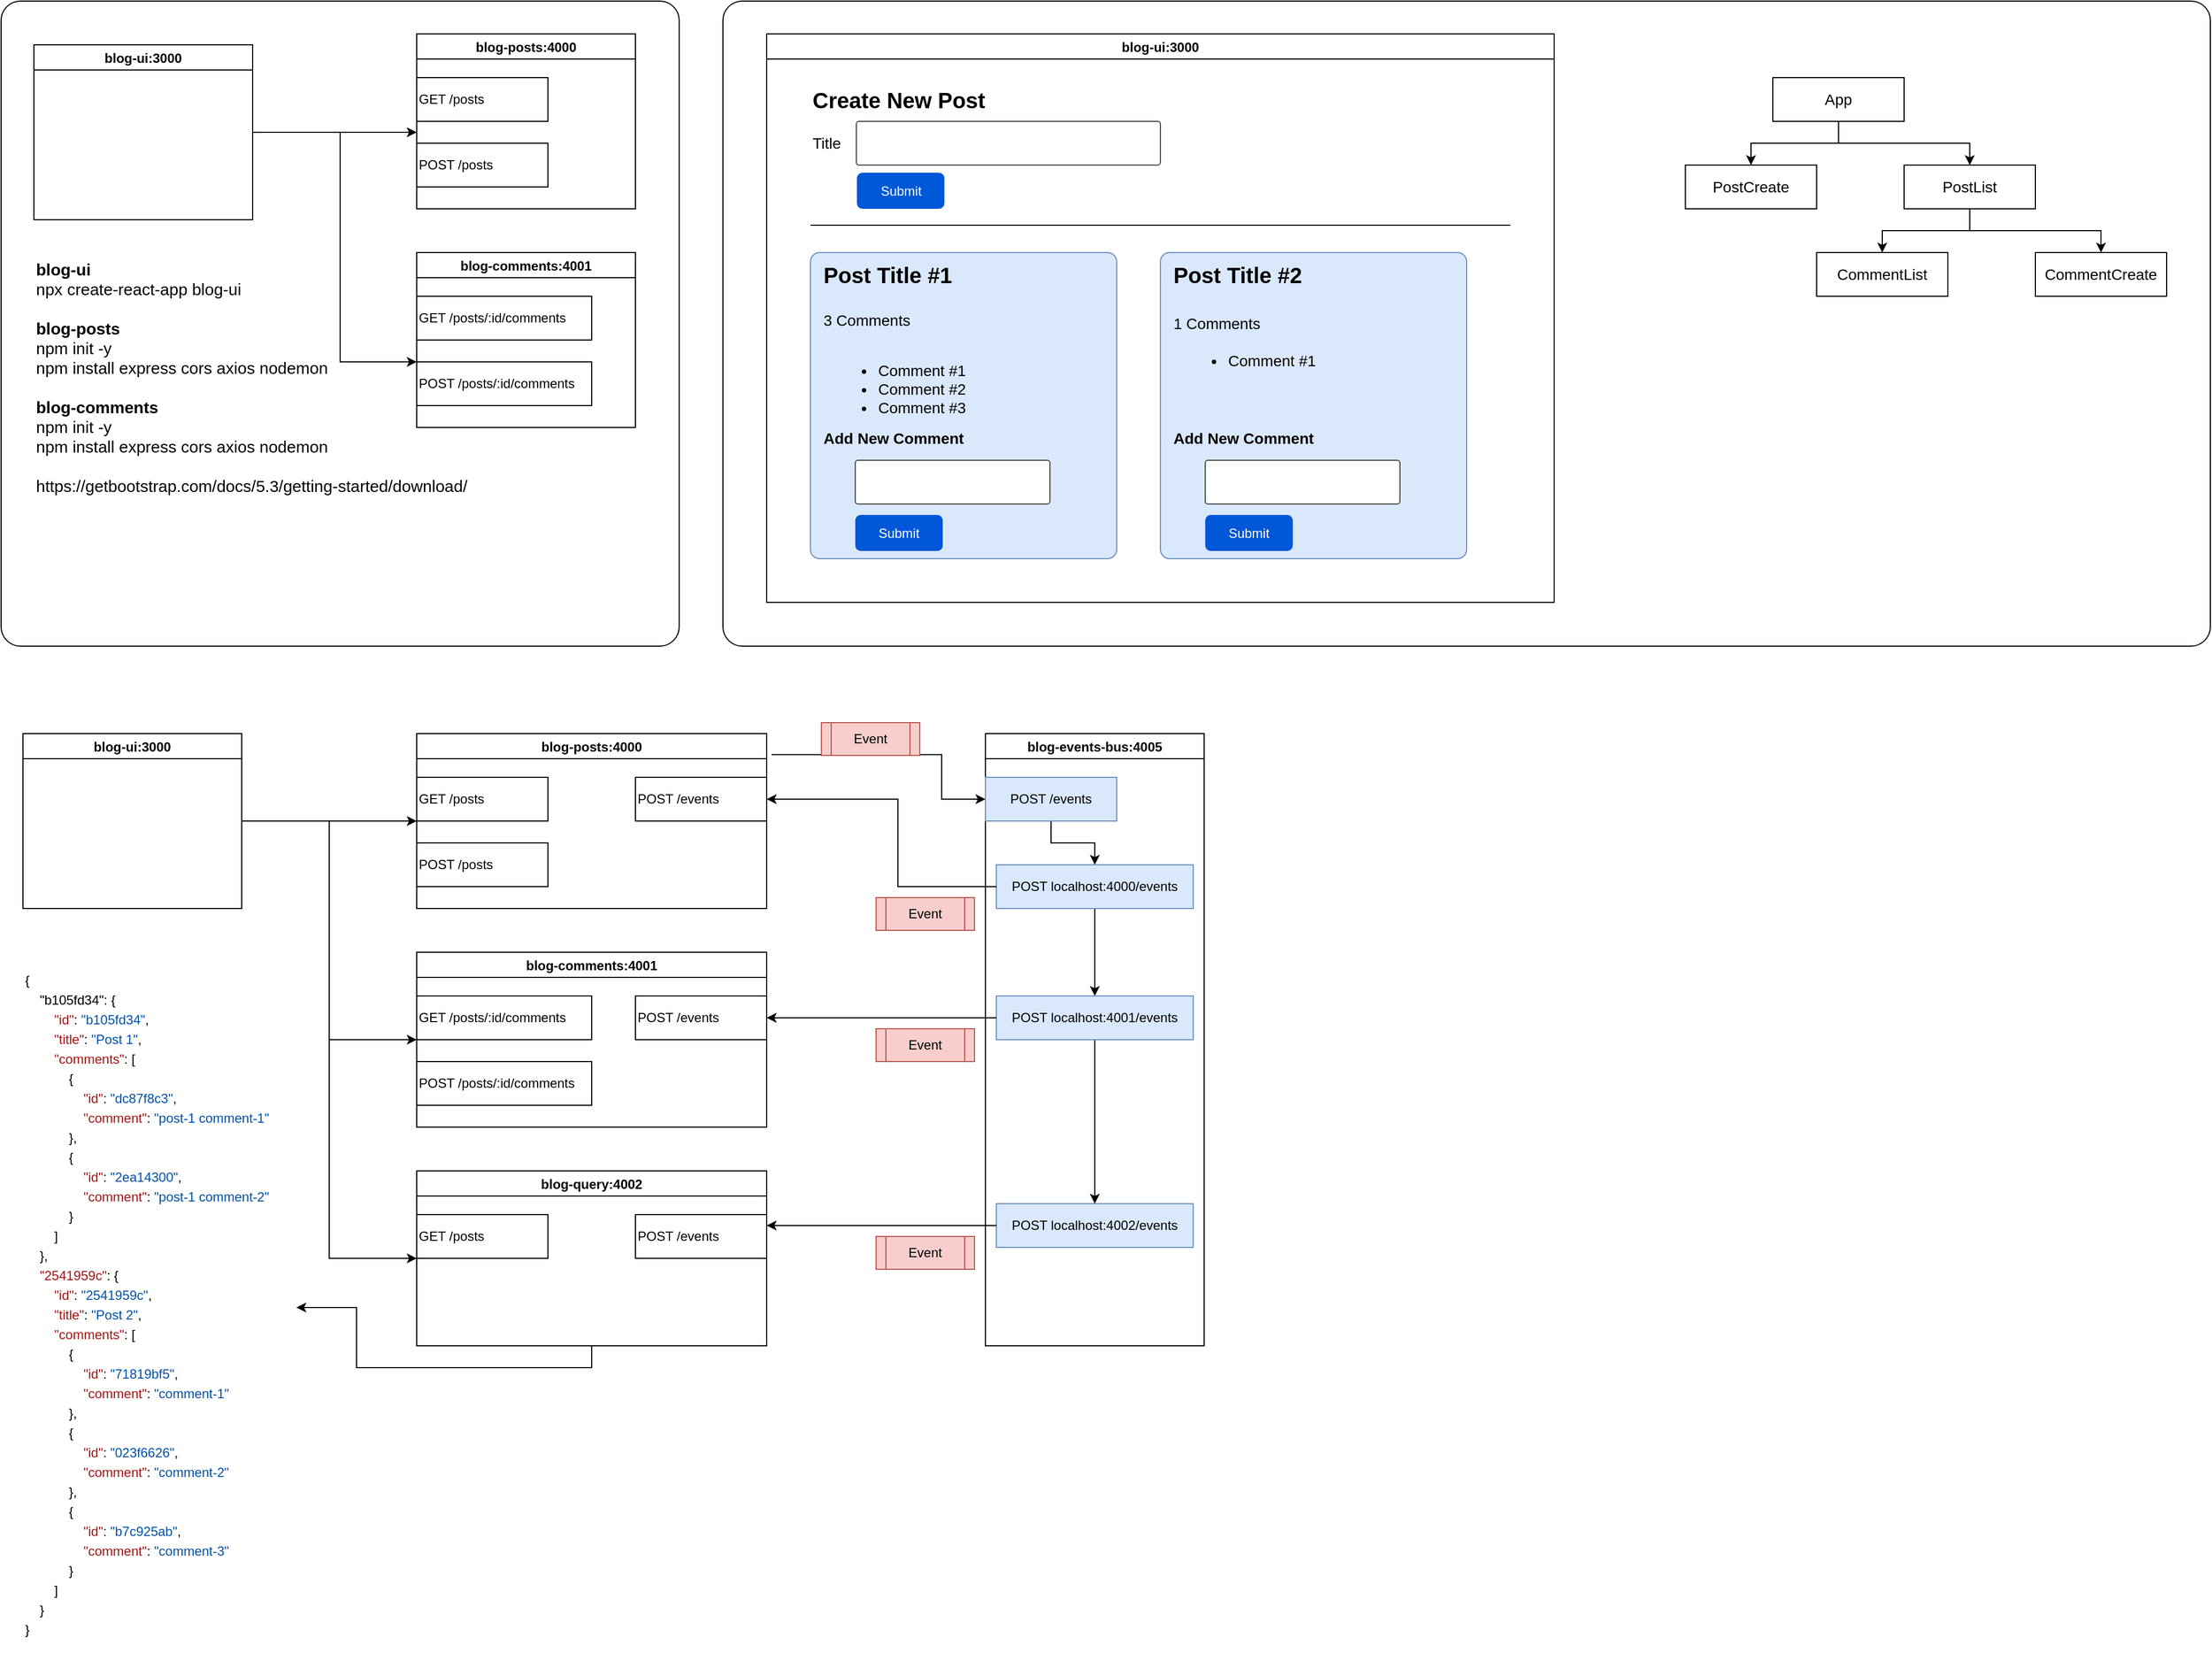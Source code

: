<mxfile version="21.0.7" type="github">
  <diagram name="Page-1" id="yOXbzh053lruvElYXrSi">
    <mxGraphModel dx="1647" dy="859" grid="1" gridSize="10" guides="1" tooltips="1" connect="1" arrows="1" fold="1" page="1" pageScale="1" pageWidth="1700" pageHeight="1100" background="none" math="0" shadow="0">
      <root>
        <mxCell id="0" />
        <mxCell id="1" parent="0" />
        <mxCell id="e9mfs8pT30DRgP21pryx-2" value="" style="rounded=1;whiteSpace=wrap;html=1;arcSize=3;gradientColor=default;fillColor=none;" vertex="1" parent="1">
          <mxGeometry x="20" y="10" width="620" height="590" as="geometry" />
        </mxCell>
        <mxCell id="tkYp2Oz7mFS3xexXwNvz-5" value="blog-posts:4000" style="swimlane;" parent="1" vertex="1">
          <mxGeometry x="400" y="40" width="200" height="160" as="geometry">
            <mxRectangle x="510" y="230" width="100" height="30" as="alternateBounds" />
          </mxGeometry>
        </mxCell>
        <mxCell id="tkYp2Oz7mFS3xexXwNvz-17" value="GET /posts" style="rounded=0;whiteSpace=wrap;html=1;align=left;" parent="tkYp2Oz7mFS3xexXwNvz-5" vertex="1">
          <mxGeometry y="40" width="120" height="40" as="geometry" />
        </mxCell>
        <mxCell id="tkYp2Oz7mFS3xexXwNvz-18" value="POST /posts" style="rounded=0;whiteSpace=wrap;html=1;align=left;" parent="tkYp2Oz7mFS3xexXwNvz-5" vertex="1">
          <mxGeometry y="100" width="120" height="40" as="geometry" />
        </mxCell>
        <mxCell id="tkYp2Oz7mFS3xexXwNvz-8" value="blog-comments:4001" style="swimlane;" parent="1" vertex="1">
          <mxGeometry x="400" y="240" width="200" height="160" as="geometry">
            <mxRectangle x="510" y="230" width="100" height="30" as="alternateBounds" />
          </mxGeometry>
        </mxCell>
        <mxCell id="e9mfs8pT30DRgP21pryx-84" style="edgeStyle=orthogonalEdgeStyle;rounded=0;orthogonalLoop=1;jettySize=auto;html=1;exitX=0.5;exitY=1;exitDx=0;exitDy=0;" edge="1" parent="1" source="tkYp2Oz7mFS3xexXwNvz-10" target="e9mfs8pT30DRgP21pryx-82">
          <mxGeometry relative="1" as="geometry" />
        </mxCell>
        <mxCell id="tkYp2Oz7mFS3xexXwNvz-10" value="blog-query:4002" style="swimlane;" parent="1" vertex="1">
          <mxGeometry x="400" y="1080" width="320" height="160" as="geometry">
            <mxRectangle x="510" y="230" width="100" height="30" as="alternateBounds" />
          </mxGeometry>
        </mxCell>
        <mxCell id="e9mfs8pT30DRgP21pryx-62" value="POST /events" style="rounded=0;whiteSpace=wrap;html=1;align=left;" vertex="1" parent="tkYp2Oz7mFS3xexXwNvz-10">
          <mxGeometry x="200" y="40" width="120" height="40" as="geometry" />
        </mxCell>
        <mxCell id="e9mfs8pT30DRgP21pryx-78" value="GET /posts" style="rounded=0;whiteSpace=wrap;html=1;align=left;" vertex="1" parent="tkYp2Oz7mFS3xexXwNvz-10">
          <mxGeometry y="40" width="120" height="40" as="geometry" />
        </mxCell>
        <mxCell id="tkYp2Oz7mFS3xexXwNvz-13" value="blog-events-bus:4005" style="swimlane;" parent="1" vertex="1">
          <mxGeometry x="920" y="680" width="200" height="560" as="geometry">
            <mxRectangle x="510" y="230" width="100" height="30" as="alternateBounds" />
          </mxGeometry>
        </mxCell>
        <mxCell id="e9mfs8pT30DRgP21pryx-75" style="edgeStyle=orthogonalEdgeStyle;rounded=0;orthogonalLoop=1;jettySize=auto;html=1;exitX=0.5;exitY=1;exitDx=0;exitDy=0;entryX=0.5;entryY=0;entryDx=0;entryDy=0;" edge="1" parent="tkYp2Oz7mFS3xexXwNvz-13" source="tkYp2Oz7mFS3xexXwNvz-15" target="e9mfs8pT30DRgP21pryx-64">
          <mxGeometry relative="1" as="geometry" />
        </mxCell>
        <mxCell id="tkYp2Oz7mFS3xexXwNvz-15" value="POST /events" style="rounded=0;whiteSpace=wrap;html=1;fillColor=#dae8fc;strokeColor=#6c8ebf;" parent="tkYp2Oz7mFS3xexXwNvz-13" vertex="1">
          <mxGeometry y="40" width="120" height="40" as="geometry" />
        </mxCell>
        <mxCell id="e9mfs8pT30DRgP21pryx-76" style="edgeStyle=orthogonalEdgeStyle;rounded=0;orthogonalLoop=1;jettySize=auto;html=1;exitX=0.5;exitY=1;exitDx=0;exitDy=0;entryX=0.5;entryY=0;entryDx=0;entryDy=0;" edge="1" parent="tkYp2Oz7mFS3xexXwNvz-13" source="e9mfs8pT30DRgP21pryx-64" target="e9mfs8pT30DRgP21pryx-65">
          <mxGeometry relative="1" as="geometry" />
        </mxCell>
        <mxCell id="e9mfs8pT30DRgP21pryx-64" value="POST localhost:4000/events" style="rounded=0;whiteSpace=wrap;html=1;fillColor=#dae8fc;strokeColor=#6c8ebf;" vertex="1" parent="tkYp2Oz7mFS3xexXwNvz-13">
          <mxGeometry x="10" y="120" width="180" height="40" as="geometry" />
        </mxCell>
        <mxCell id="e9mfs8pT30DRgP21pryx-77" style="edgeStyle=orthogonalEdgeStyle;rounded=0;orthogonalLoop=1;jettySize=auto;html=1;exitX=0.5;exitY=1;exitDx=0;exitDy=0;entryX=0.5;entryY=0;entryDx=0;entryDy=0;" edge="1" parent="tkYp2Oz7mFS3xexXwNvz-13" source="e9mfs8pT30DRgP21pryx-65" target="e9mfs8pT30DRgP21pryx-66">
          <mxGeometry relative="1" as="geometry" />
        </mxCell>
        <mxCell id="e9mfs8pT30DRgP21pryx-65" value="POST localhost:4001/events" style="rounded=0;whiteSpace=wrap;html=1;fillColor=#dae8fc;strokeColor=#6c8ebf;" vertex="1" parent="tkYp2Oz7mFS3xexXwNvz-13">
          <mxGeometry x="10" y="240" width="180" height="40" as="geometry" />
        </mxCell>
        <mxCell id="e9mfs8pT30DRgP21pryx-66" value="POST localhost:4002/events" style="rounded=0;whiteSpace=wrap;html=1;fillColor=#dae8fc;strokeColor=#6c8ebf;" vertex="1" parent="tkYp2Oz7mFS3xexXwNvz-13">
          <mxGeometry x="10" y="430" width="180" height="40" as="geometry" />
        </mxCell>
        <mxCell id="tkYp2Oz7mFS3xexXwNvz-19" value="blog-ui:3000" style="swimlane;startSize=23;" parent="1" vertex="1">
          <mxGeometry x="720" y="40" width="720" height="520" as="geometry">
            <mxRectangle x="510" y="230" width="100" height="30" as="alternateBounds" />
          </mxGeometry>
        </mxCell>
        <mxCell id="e9mfs8pT30DRgP21pryx-3" value="GET /posts/:id/comments" style="rounded=0;whiteSpace=wrap;html=1;align=left;" vertex="1" parent="1">
          <mxGeometry x="400" y="280" width="160" height="40" as="geometry" />
        </mxCell>
        <mxCell id="e9mfs8pT30DRgP21pryx-4" value="POST /posts/:id/comments" style="rounded=0;whiteSpace=wrap;html=1;align=left;" vertex="1" parent="1">
          <mxGeometry x="400" y="340" width="160" height="40" as="geometry" />
        </mxCell>
        <mxCell id="e9mfs8pT30DRgP21pryx-55" style="edgeStyle=orthogonalEdgeStyle;rounded=0;orthogonalLoop=1;jettySize=auto;html=1;exitX=1;exitY=0.5;exitDx=0;exitDy=0;" edge="1" parent="1" source="e9mfs8pT30DRgP21pryx-7">
          <mxGeometry relative="1" as="geometry">
            <mxPoint x="400" y="130" as="targetPoint" />
          </mxGeometry>
        </mxCell>
        <mxCell id="e9mfs8pT30DRgP21pryx-56" style="edgeStyle=orthogonalEdgeStyle;rounded=0;orthogonalLoop=1;jettySize=auto;html=1;" edge="1" parent="1" source="e9mfs8pT30DRgP21pryx-7">
          <mxGeometry relative="1" as="geometry">
            <mxPoint x="400" y="340" as="targetPoint" />
            <Array as="points">
              <mxPoint x="330" y="130" />
              <mxPoint x="330" y="340" />
            </Array>
          </mxGeometry>
        </mxCell>
        <mxCell id="e9mfs8pT30DRgP21pryx-7" value="blog-ui:3000" style="swimlane;startSize=23;" vertex="1" parent="1">
          <mxGeometry x="50" y="50" width="200" height="160" as="geometry">
            <mxRectangle x="510" y="230" width="100" height="30" as="alternateBounds" />
          </mxGeometry>
        </mxCell>
        <mxCell id="e9mfs8pT30DRgP21pryx-8" value="Create New Post" style="text;html=1;strokeColor=none;fillColor=none;align=left;verticalAlign=middle;whiteSpace=wrap;rounded=0;fontStyle=1;fontSize=20;" vertex="1" parent="1">
          <mxGeometry x="760" y="80" width="240" height="40" as="geometry" />
        </mxCell>
        <mxCell id="e9mfs8pT30DRgP21pryx-9" value="Title" style="text;html=1;strokeColor=none;fillColor=none;align=left;verticalAlign=middle;whiteSpace=wrap;rounded=0;fontSize=14;" vertex="1" parent="1">
          <mxGeometry x="760" y="125" width="60" height="30" as="geometry" />
        </mxCell>
        <mxCell id="e9mfs8pT30DRgP21pryx-10" value="" style="strokeWidth=1;html=1;shadow=0;dashed=0;shape=mxgraph.ios.iTextInput;strokeColor=#444444;buttonText=;fontSize=8;whiteSpace=wrap;align=left;" vertex="1" parent="1">
          <mxGeometry x="802" y="120" width="278" height="40" as="geometry" />
        </mxCell>
        <mxCell id="e9mfs8pT30DRgP21pryx-11" value="Submit" style="rounded=1;fillColor=#0057D8;align=center;strokeColor=none;html=1;whiteSpace=wrap;fontColor=#ffffff;fontSize=12;sketch=0;" vertex="1" parent="1">
          <mxGeometry x="802.5" y="167" width="80" height="33" as="geometry" />
        </mxCell>
        <mxCell id="e9mfs8pT30DRgP21pryx-14" value="" style="line;strokeWidth=1;rotatable=0;dashed=0;labelPosition=right;align=left;verticalAlign=middle;spacingTop=0;spacingLeft=6;points=[];portConstraint=eastwest;" vertex="1" parent="1">
          <mxGeometry x="760" y="210" width="640" height="10" as="geometry" />
        </mxCell>
        <mxCell id="e9mfs8pT30DRgP21pryx-27" value="" style="group" vertex="1" connectable="0" parent="1">
          <mxGeometry x="1080" y="240" width="300" height="280" as="geometry" />
        </mxCell>
        <mxCell id="e9mfs8pT30DRgP21pryx-28" value="" style="whiteSpace=wrap;html=1;aspect=fixed;labelBackgroundColor=#6666FF;noLabel=1;fillColor=#dae8fc;strokeColor=#6c8ebf;rounded=1;arcSize=3;" vertex="1" parent="e9mfs8pT30DRgP21pryx-27">
          <mxGeometry width="280" height="280" as="geometry" />
        </mxCell>
        <mxCell id="e9mfs8pT30DRgP21pryx-29" value="Post Title #2" style="text;html=1;strokeColor=none;fillColor=none;align=left;verticalAlign=middle;whiteSpace=wrap;rounded=0;fontStyle=1;fontSize=20;" vertex="1" parent="e9mfs8pT30DRgP21pryx-27">
          <mxGeometry x="10" width="210" height="40" as="geometry" />
        </mxCell>
        <mxCell id="e9mfs8pT30DRgP21pryx-30" value="1 Comments" style="text;html=1;strokeColor=none;fillColor=none;align=left;verticalAlign=middle;whiteSpace=wrap;rounded=0;fontSize=14;" vertex="1" parent="e9mfs8pT30DRgP21pryx-27">
          <mxGeometry x="10" y="50" width="90" height="30" as="geometry" />
        </mxCell>
        <mxCell id="e9mfs8pT30DRgP21pryx-31" value="&lt;ul style=&quot;font-size: 14px;&quot;&gt;&lt;li style=&quot;font-size: 14px;&quot;&gt;Comment #1&lt;br&gt;&lt;/li&gt;&lt;/ul&gt;" style="text;strokeColor=none;fillColor=none;html=1;whiteSpace=wrap;verticalAlign=top;overflow=hidden;fontSize=14;" vertex="1" parent="e9mfs8pT30DRgP21pryx-27">
          <mxGeometry x="20" y="70" width="280" height="80" as="geometry" />
        </mxCell>
        <mxCell id="e9mfs8pT30DRgP21pryx-32" value="Add New Comment" style="text;html=1;strokeColor=none;fillColor=none;align=left;verticalAlign=middle;whiteSpace=wrap;rounded=0;fontSize=14;fontStyle=1" vertex="1" parent="e9mfs8pT30DRgP21pryx-27">
          <mxGeometry x="10" y="155" width="160" height="30" as="geometry" />
        </mxCell>
        <mxCell id="e9mfs8pT30DRgP21pryx-33" value="" style="strokeWidth=1;html=1;shadow=0;dashed=0;shape=mxgraph.ios.iTextInput;strokeColor=#444444;buttonText=;fontSize=8;whiteSpace=wrap;align=left;" vertex="1" parent="e9mfs8pT30DRgP21pryx-27">
          <mxGeometry x="41" y="190" width="178" height="40" as="geometry" />
        </mxCell>
        <mxCell id="e9mfs8pT30DRgP21pryx-34" value="Submit" style="rounded=1;fillColor=#0057D8;align=center;strokeColor=none;html=1;whiteSpace=wrap;fontColor=#ffffff;fontSize=12;sketch=0;" vertex="1" parent="e9mfs8pT30DRgP21pryx-27">
          <mxGeometry x="41" y="240" width="80" height="33" as="geometry" />
        </mxCell>
        <mxCell id="e9mfs8pT30DRgP21pryx-15" value="" style="whiteSpace=wrap;html=1;aspect=fixed;labelBackgroundColor=#6666FF;noLabel=1;fillColor=#dae8fc;strokeColor=#6c8ebf;rounded=1;arcSize=3;" vertex="1" parent="1">
          <mxGeometry x="760" y="240" width="280" height="280" as="geometry" />
        </mxCell>
        <mxCell id="e9mfs8pT30DRgP21pryx-16" value="Post Title #1" style="text;html=1;strokeColor=none;fillColor=none;align=left;verticalAlign=middle;whiteSpace=wrap;rounded=0;fontStyle=1;fontSize=20;" vertex="1" parent="1">
          <mxGeometry x="770" y="240" width="210" height="40" as="geometry" />
        </mxCell>
        <mxCell id="e9mfs8pT30DRgP21pryx-17" value="3 Comments" style="text;html=1;strokeColor=none;fillColor=none;align=left;verticalAlign=middle;whiteSpace=wrap;rounded=0;fontSize=14;" vertex="1" parent="1">
          <mxGeometry x="770" y="287" width="90" height="30" as="geometry" />
        </mxCell>
        <mxCell id="e9mfs8pT30DRgP21pryx-22" value="&lt;ul style=&quot;font-size: 14px;&quot;&gt;&lt;li style=&quot;font-size: 14px;&quot;&gt;Comment #1&lt;/li&gt;&lt;li style=&quot;font-size: 14px;&quot;&gt;Comment #2&lt;/li&gt;&lt;li style=&quot;font-size: 14px;&quot;&gt;Comment #3&lt;/li&gt;&lt;/ul&gt;" style="text;strokeColor=none;fillColor=none;html=1;whiteSpace=wrap;verticalAlign=top;overflow=hidden;fontSize=14;" vertex="1" parent="1">
          <mxGeometry x="780" y="319" width="280" height="80" as="geometry" />
        </mxCell>
        <mxCell id="e9mfs8pT30DRgP21pryx-23" value="Add New Comment" style="text;html=1;strokeColor=none;fillColor=none;align=left;verticalAlign=middle;whiteSpace=wrap;rounded=0;fontSize=14;fontStyle=1" vertex="1" parent="1">
          <mxGeometry x="770" y="395" width="160" height="30" as="geometry" />
        </mxCell>
        <mxCell id="e9mfs8pT30DRgP21pryx-24" value="" style="strokeWidth=1;html=1;shadow=0;dashed=0;shape=mxgraph.ios.iTextInput;strokeColor=#444444;buttonText=;fontSize=8;whiteSpace=wrap;align=left;" vertex="1" parent="1">
          <mxGeometry x="801" y="430" width="178" height="40" as="geometry" />
        </mxCell>
        <mxCell id="e9mfs8pT30DRgP21pryx-25" value="Submit" style="rounded=1;fillColor=#0057D8;align=center;strokeColor=none;html=1;whiteSpace=wrap;fontColor=#ffffff;fontSize=12;sketch=0;" vertex="1" parent="1">
          <mxGeometry x="801" y="480" width="80" height="33" as="geometry" />
        </mxCell>
        <mxCell id="e9mfs8pT30DRgP21pryx-37" style="edgeStyle=orthogonalEdgeStyle;rounded=0;orthogonalLoop=1;jettySize=auto;html=1;entryX=0.5;entryY=0;entryDx=0;entryDy=0;fontSize=14;" edge="1" parent="1" source="e9mfs8pT30DRgP21pryx-35" target="e9mfs8pT30DRgP21pryx-36">
          <mxGeometry relative="1" as="geometry" />
        </mxCell>
        <mxCell id="e9mfs8pT30DRgP21pryx-39" style="edgeStyle=orthogonalEdgeStyle;rounded=0;orthogonalLoop=1;jettySize=auto;html=1;entryX=0.5;entryY=0;entryDx=0;entryDy=0;fontSize=14;" edge="1" parent="1" source="e9mfs8pT30DRgP21pryx-35" target="e9mfs8pT30DRgP21pryx-38">
          <mxGeometry relative="1" as="geometry" />
        </mxCell>
        <mxCell id="e9mfs8pT30DRgP21pryx-35" value="App" style="rounded=0;whiteSpace=wrap;html=1;fontSize=14;" vertex="1" parent="1">
          <mxGeometry x="1640" y="80" width="120" height="40" as="geometry" />
        </mxCell>
        <mxCell id="e9mfs8pT30DRgP21pryx-36" value="PostCreate" style="rounded=0;whiteSpace=wrap;html=1;fontSize=14;" vertex="1" parent="1">
          <mxGeometry x="1560" y="160" width="120" height="40" as="geometry" />
        </mxCell>
        <mxCell id="e9mfs8pT30DRgP21pryx-44" style="edgeStyle=orthogonalEdgeStyle;rounded=0;orthogonalLoop=1;jettySize=auto;html=1;entryX=0.5;entryY=0;entryDx=0;entryDy=0;" edge="1" parent="1" source="e9mfs8pT30DRgP21pryx-38" target="e9mfs8pT30DRgP21pryx-43">
          <mxGeometry relative="1" as="geometry" />
        </mxCell>
        <mxCell id="e9mfs8pT30DRgP21pryx-46" style="edgeStyle=orthogonalEdgeStyle;rounded=0;orthogonalLoop=1;jettySize=auto;html=1;entryX=0.5;entryY=0;entryDx=0;entryDy=0;" edge="1" parent="1" source="e9mfs8pT30DRgP21pryx-38" target="e9mfs8pT30DRgP21pryx-45">
          <mxGeometry relative="1" as="geometry" />
        </mxCell>
        <mxCell id="e9mfs8pT30DRgP21pryx-38" value="PostList" style="rounded=0;whiteSpace=wrap;html=1;fontSize=14;" vertex="1" parent="1">
          <mxGeometry x="1760" y="160" width="120" height="40" as="geometry" />
        </mxCell>
        <mxCell id="e9mfs8pT30DRgP21pryx-43" value="CommentList" style="rounded=0;whiteSpace=wrap;html=1;fontSize=14;" vertex="1" parent="1">
          <mxGeometry x="1680" y="240" width="120" height="40" as="geometry" />
        </mxCell>
        <mxCell id="e9mfs8pT30DRgP21pryx-45" value="CommentCreate" style="rounded=0;whiteSpace=wrap;html=1;fontSize=14;" vertex="1" parent="1">
          <mxGeometry x="1880" y="240" width="120" height="40" as="geometry" />
        </mxCell>
        <mxCell id="e9mfs8pT30DRgP21pryx-47" value="" style="rounded=1;whiteSpace=wrap;html=1;arcSize=3;gradientColor=default;fillColor=none;" vertex="1" parent="1">
          <mxGeometry x="680" y="10" width="1360" height="590" as="geometry" />
        </mxCell>
        <mxCell id="e9mfs8pT30DRgP21pryx-63" style="edgeStyle=orthogonalEdgeStyle;rounded=0;orthogonalLoop=1;jettySize=auto;html=1;entryX=0;entryY=0.5;entryDx=0;entryDy=0;exitX=1.014;exitY=0.12;exitDx=0;exitDy=0;exitPerimeter=0;" edge="1" parent="1" source="e9mfs8pT30DRgP21pryx-48" target="tkYp2Oz7mFS3xexXwNvz-15">
          <mxGeometry relative="1" as="geometry">
            <Array as="points">
              <mxPoint x="880" y="699" />
              <mxPoint x="880" y="740" />
            </Array>
          </mxGeometry>
        </mxCell>
        <mxCell id="e9mfs8pT30DRgP21pryx-48" value="blog-posts:4000" style="swimlane;" vertex="1" parent="1">
          <mxGeometry x="400" y="680" width="320" height="160" as="geometry">
            <mxRectangle x="510" y="230" width="100" height="30" as="alternateBounds" />
          </mxGeometry>
        </mxCell>
        <mxCell id="e9mfs8pT30DRgP21pryx-49" value="GET /posts" style="rounded=0;whiteSpace=wrap;html=1;align=left;" vertex="1" parent="e9mfs8pT30DRgP21pryx-48">
          <mxGeometry y="40" width="120" height="40" as="geometry" />
        </mxCell>
        <mxCell id="e9mfs8pT30DRgP21pryx-50" value="POST /posts" style="rounded=0;whiteSpace=wrap;html=1;align=left;" vertex="1" parent="e9mfs8pT30DRgP21pryx-48">
          <mxGeometry y="100" width="120" height="40" as="geometry" />
        </mxCell>
        <mxCell id="e9mfs8pT30DRgP21pryx-60" value="POST /events" style="rounded=0;whiteSpace=wrap;html=1;align=left;" vertex="1" parent="e9mfs8pT30DRgP21pryx-48">
          <mxGeometry x="200" y="40" width="120" height="40" as="geometry" />
        </mxCell>
        <mxCell id="e9mfs8pT30DRgP21pryx-51" value="blog-comments:4001" style="swimlane;" vertex="1" parent="1">
          <mxGeometry x="400" y="880" width="320" height="160" as="geometry">
            <mxRectangle x="510" y="230" width="100" height="30" as="alternateBounds" />
          </mxGeometry>
        </mxCell>
        <mxCell id="e9mfs8pT30DRgP21pryx-61" value="POST /events" style="rounded=0;whiteSpace=wrap;html=1;align=left;" vertex="1" parent="e9mfs8pT30DRgP21pryx-51">
          <mxGeometry x="200" y="40" width="120" height="40" as="geometry" />
        </mxCell>
        <mxCell id="e9mfs8pT30DRgP21pryx-52" value="GET /posts/:id/comments" style="rounded=0;whiteSpace=wrap;html=1;align=left;" vertex="1" parent="1">
          <mxGeometry x="400" y="920" width="160" height="40" as="geometry" />
        </mxCell>
        <mxCell id="e9mfs8pT30DRgP21pryx-53" value="POST /posts/:id/comments" style="rounded=0;whiteSpace=wrap;html=1;align=left;" vertex="1" parent="1">
          <mxGeometry x="400" y="980" width="160" height="40" as="geometry" />
        </mxCell>
        <mxCell id="e9mfs8pT30DRgP21pryx-72" style="edgeStyle=orthogonalEdgeStyle;rounded=0;orthogonalLoop=1;jettySize=auto;html=1;entryX=0;entryY=1;entryDx=0;entryDy=0;" edge="1" parent="1" source="e9mfs8pT30DRgP21pryx-54" target="e9mfs8pT30DRgP21pryx-49">
          <mxGeometry relative="1" as="geometry">
            <Array as="points">
              <mxPoint x="360" y="760" />
              <mxPoint x="360" y="760" />
            </Array>
          </mxGeometry>
        </mxCell>
        <mxCell id="e9mfs8pT30DRgP21pryx-73" style="edgeStyle=orthogonalEdgeStyle;rounded=0;orthogonalLoop=1;jettySize=auto;html=1;entryX=0;entryY=0.5;entryDx=0;entryDy=0;" edge="1" parent="1" source="e9mfs8pT30DRgP21pryx-54" target="e9mfs8pT30DRgP21pryx-51">
          <mxGeometry relative="1" as="geometry" />
        </mxCell>
        <mxCell id="e9mfs8pT30DRgP21pryx-74" style="edgeStyle=orthogonalEdgeStyle;rounded=0;orthogonalLoop=1;jettySize=auto;html=1;entryX=0;entryY=0.5;entryDx=0;entryDy=0;" edge="1" parent="1" source="e9mfs8pT30DRgP21pryx-54" target="tkYp2Oz7mFS3xexXwNvz-10">
          <mxGeometry relative="1" as="geometry" />
        </mxCell>
        <mxCell id="e9mfs8pT30DRgP21pryx-54" value="blog-ui:3000" style="swimlane;startSize=23;" vertex="1" parent="1">
          <mxGeometry x="40" y="680" width="200" height="160" as="geometry">
            <mxRectangle x="510" y="230" width="100" height="30" as="alternateBounds" />
          </mxGeometry>
        </mxCell>
        <mxCell id="tkYp2Oz7mFS3xexXwNvz-22" value="&lt;b style=&quot;font-size: 15px;&quot;&gt;blog-ui&lt;/b&gt;&lt;br style=&quot;font-size: 15px;&quot;&gt;npx create-react-app blog-ui&lt;br style=&quot;font-size: 15px;&quot;&gt;&lt;br style=&quot;font-size: 15px;&quot;&gt;&lt;b&gt;blog-posts&lt;/b&gt;&lt;br style=&quot;font-size: 15px;&quot;&gt;npm init -y&lt;br style=&quot;font-size: 15px;&quot;&gt;npm install express cors axios nodemon&lt;br style=&quot;font-size: 15px;&quot;&gt;&lt;br&gt;&lt;b&gt;blog-comments&lt;/b&gt;&lt;br&gt;npm init -y&lt;br&gt;npm install express cors axios nodemon&lt;br&gt;&lt;br&gt;https://getbootstrap.com/docs/5.3/getting-started/download/" style="text;html=1;align=left;verticalAlign=top;resizable=0;points=[];autosize=1;strokeColor=none;fillColor=none;fontSize=15;" parent="1" vertex="1">
          <mxGeometry x="50" y="240" width="420" height="230" as="geometry" />
        </mxCell>
        <mxCell id="e9mfs8pT30DRgP21pryx-67" style="edgeStyle=orthogonalEdgeStyle;rounded=0;orthogonalLoop=1;jettySize=auto;html=1;entryX=1;entryY=0.5;entryDx=0;entryDy=0;" edge="1" parent="1" source="e9mfs8pT30DRgP21pryx-64" target="e9mfs8pT30DRgP21pryx-60">
          <mxGeometry relative="1" as="geometry">
            <Array as="points">
              <mxPoint x="840" y="820" />
              <mxPoint x="840" y="740" />
            </Array>
          </mxGeometry>
        </mxCell>
        <mxCell id="e9mfs8pT30DRgP21pryx-68" style="edgeStyle=orthogonalEdgeStyle;rounded=0;orthogonalLoop=1;jettySize=auto;html=1;entryX=1;entryY=0.5;entryDx=0;entryDy=0;exitX=0;exitY=0.5;exitDx=0;exitDy=0;" edge="1" parent="1" source="e9mfs8pT30DRgP21pryx-65" target="e9mfs8pT30DRgP21pryx-61">
          <mxGeometry relative="1" as="geometry">
            <Array as="points">
              <mxPoint x="930" y="940" />
            </Array>
          </mxGeometry>
        </mxCell>
        <mxCell id="e9mfs8pT30DRgP21pryx-69" style="edgeStyle=orthogonalEdgeStyle;rounded=0;orthogonalLoop=1;jettySize=auto;html=1;entryX=1;entryY=0.25;entryDx=0;entryDy=0;exitX=0;exitY=0.5;exitDx=0;exitDy=0;" edge="1" parent="1" source="e9mfs8pT30DRgP21pryx-66" target="e9mfs8pT30DRgP21pryx-62">
          <mxGeometry relative="1" as="geometry">
            <Array as="points">
              <mxPoint x="850" y="1130" />
              <mxPoint x="850" y="1130" />
            </Array>
          </mxGeometry>
        </mxCell>
        <mxCell id="e9mfs8pT30DRgP21pryx-70" value="Event" style="shape=process;whiteSpace=wrap;html=1;backgroundOutline=1;fillColor=#f8cecc;strokeColor=#b85450;" vertex="1" parent="1">
          <mxGeometry x="820" y="830" width="90" height="30" as="geometry" />
        </mxCell>
        <mxCell id="e9mfs8pT30DRgP21pryx-79" value="Event" style="shape=process;whiteSpace=wrap;html=1;backgroundOutline=1;fillColor=#f8cecc;strokeColor=#b85450;" vertex="1" parent="1">
          <mxGeometry x="770" y="670" width="90" height="30" as="geometry" />
        </mxCell>
        <mxCell id="e9mfs8pT30DRgP21pryx-80" value="Event" style="shape=process;whiteSpace=wrap;html=1;backgroundOutline=1;fillColor=#f8cecc;strokeColor=#b85450;" vertex="1" parent="1">
          <mxGeometry x="820" y="1140" width="90" height="30" as="geometry" />
        </mxCell>
        <mxCell id="e9mfs8pT30DRgP21pryx-81" value="Event" style="shape=process;whiteSpace=wrap;html=1;backgroundOutline=1;fillColor=#f8cecc;strokeColor=#b85450;" vertex="1" parent="1">
          <mxGeometry x="820" y="950" width="90" height="30" as="geometry" />
        </mxCell>
        <mxCell id="e9mfs8pT30DRgP21pryx-82" value="&lt;div style=&quot;background-color: rgb(255, 255, 254); font-size: 12px; line-height: 18px;&quot;&gt;&lt;div&gt;{&lt;/div&gt;&lt;div&gt;&amp;nbsp;&amp;nbsp;&amp;nbsp;&amp;nbsp;&quot;b105fd34&quot;:&amp;nbsp;{&lt;/div&gt;&lt;div&gt;&amp;nbsp;&amp;nbsp;&amp;nbsp;&amp;nbsp;&amp;nbsp;&amp;nbsp;&amp;nbsp;&amp;nbsp;&lt;span style=&quot;color: #a31515;&quot;&gt;&quot;id&quot;&lt;/span&gt;:&amp;nbsp;&lt;span style=&quot;color: #0451a5;&quot;&gt;&quot;b105fd34&quot;&lt;/span&gt;,&lt;/div&gt;&lt;div&gt;&amp;nbsp;&amp;nbsp;&amp;nbsp;&amp;nbsp;&amp;nbsp;&amp;nbsp;&amp;nbsp;&amp;nbsp;&lt;span style=&quot;color: #a31515;&quot;&gt;&quot;title&quot;&lt;/span&gt;:&amp;nbsp;&lt;span style=&quot;color: #0451a5;&quot;&gt;&quot;Post&amp;nbsp;1&quot;&lt;/span&gt;,&lt;/div&gt;&lt;div&gt;&amp;nbsp;&amp;nbsp;&amp;nbsp;&amp;nbsp;&amp;nbsp;&amp;nbsp;&amp;nbsp;&amp;nbsp;&lt;span style=&quot;color: #a31515;&quot;&gt;&quot;comments&quot;&lt;/span&gt;:&amp;nbsp;[&lt;/div&gt;&lt;div&gt;&amp;nbsp;&amp;nbsp;&amp;nbsp;&amp;nbsp;&amp;nbsp;&amp;nbsp;&amp;nbsp;&amp;nbsp;&amp;nbsp;&amp;nbsp;&amp;nbsp;&amp;nbsp;{&lt;/div&gt;&lt;div&gt;&amp;nbsp;&amp;nbsp;&amp;nbsp;&amp;nbsp;&amp;nbsp;&amp;nbsp;&amp;nbsp;&amp;nbsp;&amp;nbsp;&amp;nbsp;&amp;nbsp;&amp;nbsp;&amp;nbsp;&amp;nbsp;&amp;nbsp;&amp;nbsp;&lt;span style=&quot;color: #a31515;&quot;&gt;&quot;id&quot;&lt;/span&gt;:&amp;nbsp;&lt;span style=&quot;color: #0451a5;&quot;&gt;&quot;dc87f8c3&quot;&lt;/span&gt;,&lt;/div&gt;&lt;div&gt;&amp;nbsp;&amp;nbsp;&amp;nbsp;&amp;nbsp;&amp;nbsp;&amp;nbsp;&amp;nbsp;&amp;nbsp;&amp;nbsp;&amp;nbsp;&amp;nbsp;&amp;nbsp;&amp;nbsp;&amp;nbsp;&amp;nbsp;&amp;nbsp;&lt;span style=&quot;color: #a31515;&quot;&gt;&quot;comment&quot;&lt;/span&gt;:&amp;nbsp;&lt;span style=&quot;color: #0451a5;&quot;&gt;&quot;post-1&amp;nbsp;comment-1&quot;&lt;/span&gt;&lt;/div&gt;&lt;div&gt;&amp;nbsp;&amp;nbsp;&amp;nbsp;&amp;nbsp;&amp;nbsp;&amp;nbsp;&amp;nbsp;&amp;nbsp;&amp;nbsp;&amp;nbsp;&amp;nbsp;&amp;nbsp;},&lt;/div&gt;&lt;div&gt;&amp;nbsp;&amp;nbsp;&amp;nbsp;&amp;nbsp;&amp;nbsp;&amp;nbsp;&amp;nbsp;&amp;nbsp;&amp;nbsp;&amp;nbsp;&amp;nbsp;&amp;nbsp;{&lt;/div&gt;&lt;div&gt;&amp;nbsp;&amp;nbsp;&amp;nbsp;&amp;nbsp;&amp;nbsp;&amp;nbsp;&amp;nbsp;&amp;nbsp;&amp;nbsp;&amp;nbsp;&amp;nbsp;&amp;nbsp;&amp;nbsp;&amp;nbsp;&amp;nbsp;&amp;nbsp;&lt;span style=&quot;color: #a31515;&quot;&gt;&quot;id&quot;&lt;/span&gt;:&amp;nbsp;&lt;span style=&quot;color: #0451a5;&quot;&gt;&quot;2ea14300&quot;&lt;/span&gt;,&lt;/div&gt;&lt;div&gt;&amp;nbsp;&amp;nbsp;&amp;nbsp;&amp;nbsp;&amp;nbsp;&amp;nbsp;&amp;nbsp;&amp;nbsp;&amp;nbsp;&amp;nbsp;&amp;nbsp;&amp;nbsp;&amp;nbsp;&amp;nbsp;&amp;nbsp;&amp;nbsp;&lt;span style=&quot;color: #a31515;&quot;&gt;&quot;comment&quot;&lt;/span&gt;:&amp;nbsp;&lt;span style=&quot;color: #0451a5;&quot;&gt;&quot;post-1&amp;nbsp;comment-2&quot;&lt;/span&gt;&lt;/div&gt;&lt;div&gt;&amp;nbsp;&amp;nbsp;&amp;nbsp;&amp;nbsp;&amp;nbsp;&amp;nbsp;&amp;nbsp;&amp;nbsp;&amp;nbsp;&amp;nbsp;&amp;nbsp;&amp;nbsp;}&lt;/div&gt;&lt;div&gt;&amp;nbsp;&amp;nbsp;&amp;nbsp;&amp;nbsp;&amp;nbsp;&amp;nbsp;&amp;nbsp;&amp;nbsp;]&lt;/div&gt;&lt;div&gt;&amp;nbsp;&amp;nbsp;&amp;nbsp;&amp;nbsp;},&lt;/div&gt;&lt;div&gt;&amp;nbsp;&amp;nbsp;&amp;nbsp;&amp;nbsp;&lt;span style=&quot;color: #a31515;&quot;&gt;&quot;2541959c&quot;&lt;/span&gt;:&amp;nbsp;{&lt;/div&gt;&lt;div&gt;&amp;nbsp;&amp;nbsp;&amp;nbsp;&amp;nbsp;&amp;nbsp;&amp;nbsp;&amp;nbsp;&amp;nbsp;&lt;span style=&quot;color: #a31515;&quot;&gt;&quot;id&quot;&lt;/span&gt;:&amp;nbsp;&lt;span style=&quot;color: #0451a5;&quot;&gt;&quot;2541959c&quot;&lt;/span&gt;,&lt;/div&gt;&lt;div&gt;&amp;nbsp;&amp;nbsp;&amp;nbsp;&amp;nbsp;&amp;nbsp;&amp;nbsp;&amp;nbsp;&amp;nbsp;&lt;span style=&quot;color: #a31515;&quot;&gt;&quot;title&quot;&lt;/span&gt;:&amp;nbsp;&lt;span style=&quot;color: #0451a5;&quot;&gt;&quot;Post&amp;nbsp;2&quot;&lt;/span&gt;,&lt;/div&gt;&lt;div&gt;&amp;nbsp;&amp;nbsp;&amp;nbsp;&amp;nbsp;&amp;nbsp;&amp;nbsp;&amp;nbsp;&amp;nbsp;&lt;span style=&quot;color: #a31515;&quot;&gt;&quot;comments&quot;&lt;/span&gt;:&amp;nbsp;[&lt;/div&gt;&lt;div&gt;&amp;nbsp;&amp;nbsp;&amp;nbsp;&amp;nbsp;&amp;nbsp;&amp;nbsp;&amp;nbsp;&amp;nbsp;&amp;nbsp;&amp;nbsp;&amp;nbsp;&amp;nbsp;{&lt;/div&gt;&lt;div&gt;&amp;nbsp;&amp;nbsp;&amp;nbsp;&amp;nbsp;&amp;nbsp;&amp;nbsp;&amp;nbsp;&amp;nbsp;&amp;nbsp;&amp;nbsp;&amp;nbsp;&amp;nbsp;&amp;nbsp;&amp;nbsp;&amp;nbsp;&amp;nbsp;&lt;span style=&quot;color: #a31515;&quot;&gt;&quot;id&quot;&lt;/span&gt;:&amp;nbsp;&lt;span style=&quot;color: #0451a5;&quot;&gt;&quot;71819bf5&quot;&lt;/span&gt;,&lt;/div&gt;&lt;div&gt;&amp;nbsp;&amp;nbsp;&amp;nbsp;&amp;nbsp;&amp;nbsp;&amp;nbsp;&amp;nbsp;&amp;nbsp;&amp;nbsp;&amp;nbsp;&amp;nbsp;&amp;nbsp;&amp;nbsp;&amp;nbsp;&amp;nbsp;&amp;nbsp;&lt;span style=&quot;color: #a31515;&quot;&gt;&quot;comment&quot;&lt;/span&gt;:&amp;nbsp;&lt;span style=&quot;color: #0451a5;&quot;&gt;&quot;comment-1&quot;&lt;/span&gt;&lt;/div&gt;&lt;div&gt;&amp;nbsp;&amp;nbsp;&amp;nbsp;&amp;nbsp;&amp;nbsp;&amp;nbsp;&amp;nbsp;&amp;nbsp;&amp;nbsp;&amp;nbsp;&amp;nbsp;&amp;nbsp;},&lt;/div&gt;&lt;div&gt;&amp;nbsp;&amp;nbsp;&amp;nbsp;&amp;nbsp;&amp;nbsp;&amp;nbsp;&amp;nbsp;&amp;nbsp;&amp;nbsp;&amp;nbsp;&amp;nbsp;&amp;nbsp;{&lt;/div&gt;&lt;div&gt;&amp;nbsp;&amp;nbsp;&amp;nbsp;&amp;nbsp;&amp;nbsp;&amp;nbsp;&amp;nbsp;&amp;nbsp;&amp;nbsp;&amp;nbsp;&amp;nbsp;&amp;nbsp;&amp;nbsp;&amp;nbsp;&amp;nbsp;&amp;nbsp;&lt;span style=&quot;color: #a31515;&quot;&gt;&quot;id&quot;&lt;/span&gt;:&amp;nbsp;&lt;span style=&quot;color: #0451a5;&quot;&gt;&quot;023f6626&quot;&lt;/span&gt;,&lt;/div&gt;&lt;div&gt;&amp;nbsp;&amp;nbsp;&amp;nbsp;&amp;nbsp;&amp;nbsp;&amp;nbsp;&amp;nbsp;&amp;nbsp;&amp;nbsp;&amp;nbsp;&amp;nbsp;&amp;nbsp;&amp;nbsp;&amp;nbsp;&amp;nbsp;&amp;nbsp;&lt;span style=&quot;color: #a31515;&quot;&gt;&quot;comment&quot;&lt;/span&gt;:&amp;nbsp;&lt;span style=&quot;color: #0451a5;&quot;&gt;&quot;comment-2&quot;&lt;/span&gt;&lt;/div&gt;&lt;div&gt;&amp;nbsp;&amp;nbsp;&amp;nbsp;&amp;nbsp;&amp;nbsp;&amp;nbsp;&amp;nbsp;&amp;nbsp;&amp;nbsp;&amp;nbsp;&amp;nbsp;&amp;nbsp;},&lt;/div&gt;&lt;div&gt;&amp;nbsp;&amp;nbsp;&amp;nbsp;&amp;nbsp;&amp;nbsp;&amp;nbsp;&amp;nbsp;&amp;nbsp;&amp;nbsp;&amp;nbsp;&amp;nbsp;&amp;nbsp;{&lt;/div&gt;&lt;div&gt;&amp;nbsp;&amp;nbsp;&amp;nbsp;&amp;nbsp;&amp;nbsp;&amp;nbsp;&amp;nbsp;&amp;nbsp;&amp;nbsp;&amp;nbsp;&amp;nbsp;&amp;nbsp;&amp;nbsp;&amp;nbsp;&amp;nbsp;&amp;nbsp;&lt;span style=&quot;color: #a31515;&quot;&gt;&quot;id&quot;&lt;/span&gt;:&amp;nbsp;&lt;span style=&quot;color: #0451a5;&quot;&gt;&quot;b7c925ab&quot;&lt;/span&gt;,&lt;/div&gt;&lt;div&gt;&amp;nbsp;&amp;nbsp;&amp;nbsp;&amp;nbsp;&amp;nbsp;&amp;nbsp;&amp;nbsp;&amp;nbsp;&amp;nbsp;&amp;nbsp;&amp;nbsp;&amp;nbsp;&amp;nbsp;&amp;nbsp;&amp;nbsp;&amp;nbsp;&lt;span style=&quot;color: #a31515;&quot;&gt;&quot;comment&quot;&lt;/span&gt;:&amp;nbsp;&lt;span style=&quot;color: #0451a5;&quot;&gt;&quot;comment-3&quot;&lt;/span&gt;&lt;/div&gt;&lt;div&gt;&amp;nbsp;&amp;nbsp;&amp;nbsp;&amp;nbsp;&amp;nbsp;&amp;nbsp;&amp;nbsp;&amp;nbsp;&amp;nbsp;&amp;nbsp;&amp;nbsp;&amp;nbsp;}&lt;/div&gt;&lt;div&gt;&amp;nbsp;&amp;nbsp;&amp;nbsp;&amp;nbsp;&amp;nbsp;&amp;nbsp;&amp;nbsp;&amp;nbsp;]&lt;/div&gt;&lt;div&gt;&amp;nbsp;&amp;nbsp;&amp;nbsp;&amp;nbsp;}&lt;/div&gt;&lt;div&gt;}&lt;/div&gt;&lt;/div&gt;" style="text;html=1;align=left;verticalAlign=top;resizable=0;points=[];autosize=1;strokeColor=none;fillColor=none;fontSize=15;" vertex="1" parent="1">
          <mxGeometry x="40" y="890" width="250" height="630" as="geometry" />
        </mxCell>
      </root>
    </mxGraphModel>
  </diagram>
</mxfile>

